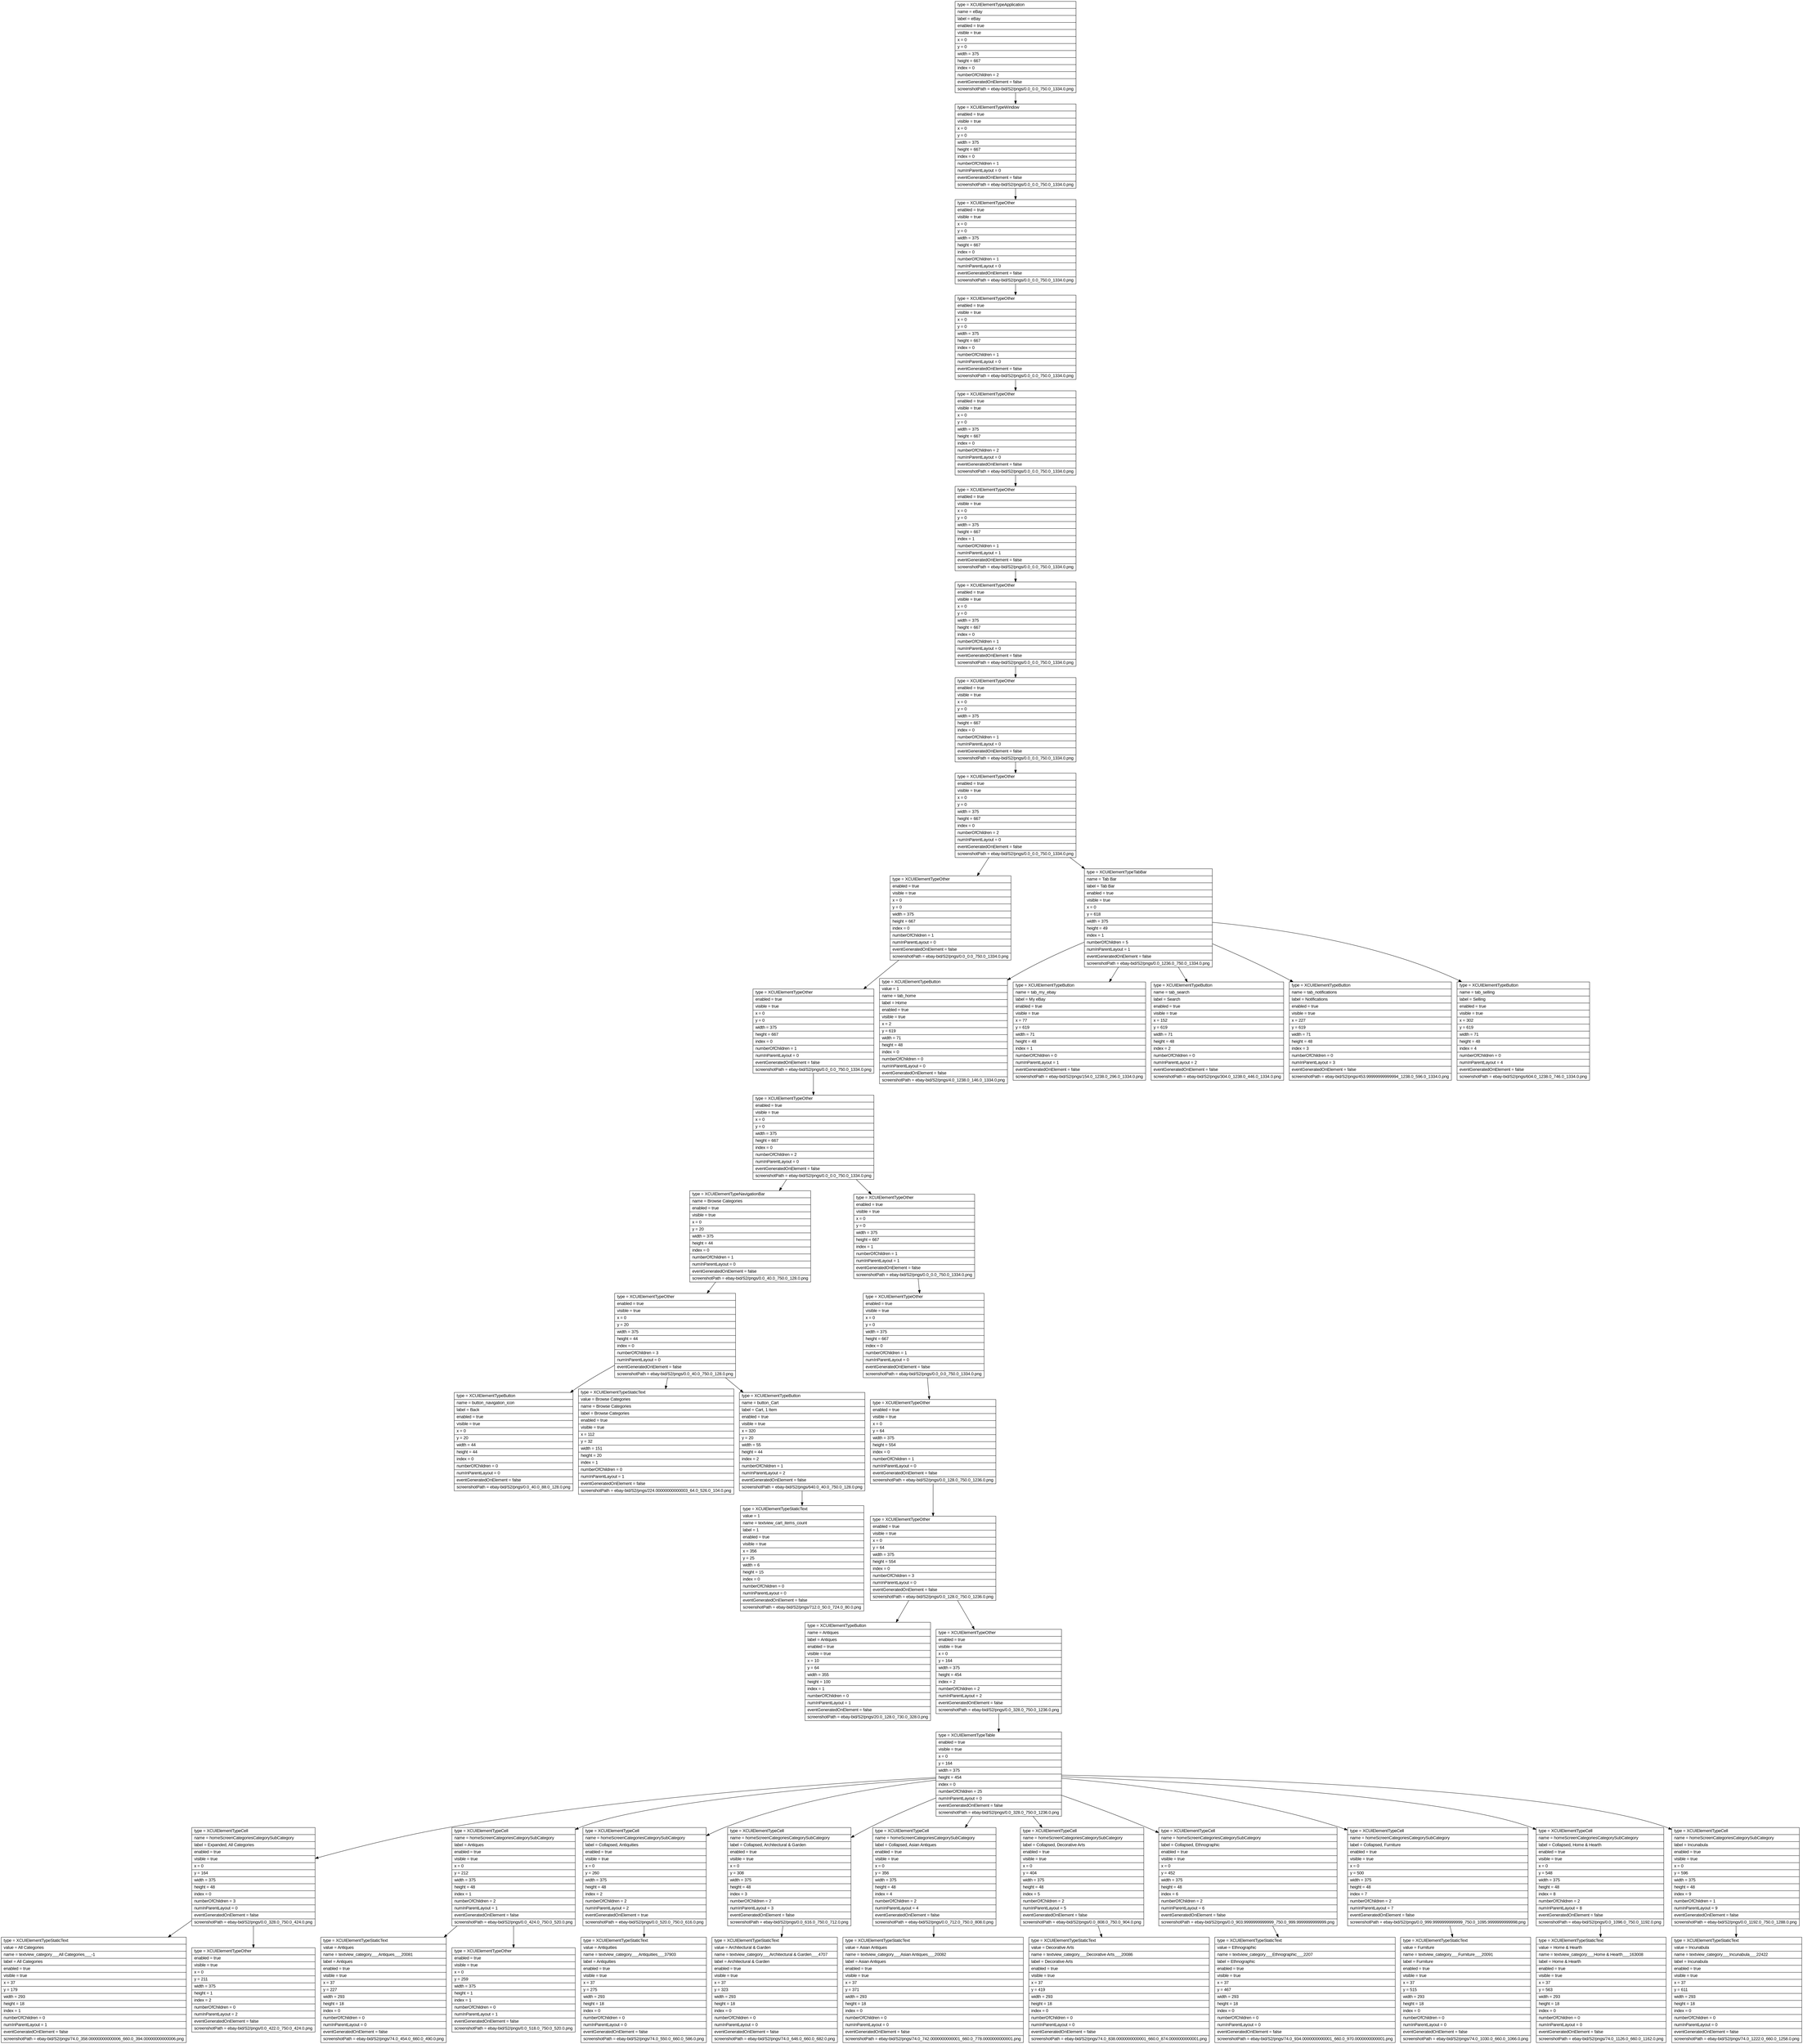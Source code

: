 digraph Layout {

	node [shape=record fontname=Arial];

	0	[label="{type = XCUIElementTypeApplication\l|name = eBay\l|label = eBay\l|enabled = true\l|visible = true\l|x = 0\l|y = 0\l|width = 375\l|height = 667\l|index = 0\l|numberOfChildren = 2\l|eventGeneratedOnElement = false \l|screenshotPath = ebay-bid/S2/pngs/0.0_0.0_750.0_1334.0.png\l}"]
	1	[label="{type = XCUIElementTypeWindow\l|enabled = true\l|visible = true\l|x = 0\l|y = 0\l|width = 375\l|height = 667\l|index = 0\l|numberOfChildren = 1\l|numInParentLayout = 0\l|eventGeneratedOnElement = false \l|screenshotPath = ebay-bid/S2/pngs/0.0_0.0_750.0_1334.0.png\l}"]
	2	[label="{type = XCUIElementTypeOther\l|enabled = true\l|visible = true\l|x = 0\l|y = 0\l|width = 375\l|height = 667\l|index = 0\l|numberOfChildren = 1\l|numInParentLayout = 0\l|eventGeneratedOnElement = false \l|screenshotPath = ebay-bid/S2/pngs/0.0_0.0_750.0_1334.0.png\l}"]
	3	[label="{type = XCUIElementTypeOther\l|enabled = true\l|visible = true\l|x = 0\l|y = 0\l|width = 375\l|height = 667\l|index = 0\l|numberOfChildren = 1\l|numInParentLayout = 0\l|eventGeneratedOnElement = false \l|screenshotPath = ebay-bid/S2/pngs/0.0_0.0_750.0_1334.0.png\l}"]
	4	[label="{type = XCUIElementTypeOther\l|enabled = true\l|visible = true\l|x = 0\l|y = 0\l|width = 375\l|height = 667\l|index = 0\l|numberOfChildren = 2\l|numInParentLayout = 0\l|eventGeneratedOnElement = false \l|screenshotPath = ebay-bid/S2/pngs/0.0_0.0_750.0_1334.0.png\l}"]
	5	[label="{type = XCUIElementTypeOther\l|enabled = true\l|visible = true\l|x = 0\l|y = 0\l|width = 375\l|height = 667\l|index = 1\l|numberOfChildren = 1\l|numInParentLayout = 1\l|eventGeneratedOnElement = false \l|screenshotPath = ebay-bid/S2/pngs/0.0_0.0_750.0_1334.0.png\l}"]
	6	[label="{type = XCUIElementTypeOther\l|enabled = true\l|visible = true\l|x = 0\l|y = 0\l|width = 375\l|height = 667\l|index = 0\l|numberOfChildren = 1\l|numInParentLayout = 0\l|eventGeneratedOnElement = false \l|screenshotPath = ebay-bid/S2/pngs/0.0_0.0_750.0_1334.0.png\l}"]
	7	[label="{type = XCUIElementTypeOther\l|enabled = true\l|visible = true\l|x = 0\l|y = 0\l|width = 375\l|height = 667\l|index = 0\l|numberOfChildren = 1\l|numInParentLayout = 0\l|eventGeneratedOnElement = false \l|screenshotPath = ebay-bid/S2/pngs/0.0_0.0_750.0_1334.0.png\l}"]
	8	[label="{type = XCUIElementTypeOther\l|enabled = true\l|visible = true\l|x = 0\l|y = 0\l|width = 375\l|height = 667\l|index = 0\l|numberOfChildren = 2\l|numInParentLayout = 0\l|eventGeneratedOnElement = false \l|screenshotPath = ebay-bid/S2/pngs/0.0_0.0_750.0_1334.0.png\l}"]
	9	[label="{type = XCUIElementTypeOther\l|enabled = true\l|visible = true\l|x = 0\l|y = 0\l|width = 375\l|height = 667\l|index = 0\l|numberOfChildren = 1\l|numInParentLayout = 0\l|eventGeneratedOnElement = false \l|screenshotPath = ebay-bid/S2/pngs/0.0_0.0_750.0_1334.0.png\l}"]
	10	[label="{type = XCUIElementTypeTabBar\l|name = Tab Bar\l|label = Tab Bar\l|enabled = true\l|visible = true\l|x = 0\l|y = 618\l|width = 375\l|height = 49\l|index = 1\l|numberOfChildren = 5\l|numInParentLayout = 1\l|eventGeneratedOnElement = false \l|screenshotPath = ebay-bid/S2/pngs/0.0_1236.0_750.0_1334.0.png\l}"]
	11	[label="{type = XCUIElementTypeOther\l|enabled = true\l|visible = true\l|x = 0\l|y = 0\l|width = 375\l|height = 667\l|index = 0\l|numberOfChildren = 1\l|numInParentLayout = 0\l|eventGeneratedOnElement = false \l|screenshotPath = ebay-bid/S2/pngs/0.0_0.0_750.0_1334.0.png\l}"]
	12	[label="{type = XCUIElementTypeButton\l|value = 1\l|name = tab_home\l|label = Home\l|enabled = true\l|visible = true\l|x = 2\l|y = 619\l|width = 71\l|height = 48\l|index = 0\l|numberOfChildren = 0\l|numInParentLayout = 0\l|eventGeneratedOnElement = false \l|screenshotPath = ebay-bid/S2/pngs/4.0_1238.0_146.0_1334.0.png\l}"]
	13	[label="{type = XCUIElementTypeButton\l|name = tab_my_ebay\l|label = My eBay\l|enabled = true\l|visible = true\l|x = 77\l|y = 619\l|width = 71\l|height = 48\l|index = 1\l|numberOfChildren = 0\l|numInParentLayout = 1\l|eventGeneratedOnElement = false \l|screenshotPath = ebay-bid/S2/pngs/154.0_1238.0_296.0_1334.0.png\l}"]
	14	[label="{type = XCUIElementTypeButton\l|name = tab_search\l|label = Search\l|enabled = true\l|visible = true\l|x = 152\l|y = 619\l|width = 71\l|height = 48\l|index = 2\l|numberOfChildren = 0\l|numInParentLayout = 2\l|eventGeneratedOnElement = false \l|screenshotPath = ebay-bid/S2/pngs/304.0_1238.0_446.0_1334.0.png\l}"]
	15	[label="{type = XCUIElementTypeButton\l|name = tab_notifications\l|label = Notifications\l|enabled = true\l|visible = true\l|x = 227\l|y = 619\l|width = 71\l|height = 48\l|index = 3\l|numberOfChildren = 0\l|numInParentLayout = 3\l|eventGeneratedOnElement = false \l|screenshotPath = ebay-bid/S2/pngs/453.99999999999994_1238.0_596.0_1334.0.png\l}"]
	16	[label="{type = XCUIElementTypeButton\l|name = tab_selling\l|label = Selling\l|enabled = true\l|visible = true\l|x = 302\l|y = 619\l|width = 71\l|height = 48\l|index = 4\l|numberOfChildren = 0\l|numInParentLayout = 4\l|eventGeneratedOnElement = false \l|screenshotPath = ebay-bid/S2/pngs/604.0_1238.0_746.0_1334.0.png\l}"]
	17	[label="{type = XCUIElementTypeOther\l|enabled = true\l|visible = true\l|x = 0\l|y = 0\l|width = 375\l|height = 667\l|index = 0\l|numberOfChildren = 2\l|numInParentLayout = 0\l|eventGeneratedOnElement = false \l|screenshotPath = ebay-bid/S2/pngs/0.0_0.0_750.0_1334.0.png\l}"]
	18	[label="{type = XCUIElementTypeNavigationBar\l|name = Browse Categories\l|enabled = true\l|visible = true\l|x = 0\l|y = 20\l|width = 375\l|height = 44\l|index = 0\l|numberOfChildren = 1\l|numInParentLayout = 0\l|eventGeneratedOnElement = false \l|screenshotPath = ebay-bid/S2/pngs/0.0_40.0_750.0_128.0.png\l}"]
	19	[label="{type = XCUIElementTypeOther\l|enabled = true\l|visible = true\l|x = 0\l|y = 0\l|width = 375\l|height = 667\l|index = 1\l|numberOfChildren = 1\l|numInParentLayout = 1\l|eventGeneratedOnElement = false \l|screenshotPath = ebay-bid/S2/pngs/0.0_0.0_750.0_1334.0.png\l}"]
	20	[label="{type = XCUIElementTypeOther\l|enabled = true\l|visible = true\l|x = 0\l|y = 20\l|width = 375\l|height = 44\l|index = 0\l|numberOfChildren = 3\l|numInParentLayout = 0\l|eventGeneratedOnElement = false \l|screenshotPath = ebay-bid/S2/pngs/0.0_40.0_750.0_128.0.png\l}"]
	21	[label="{type = XCUIElementTypeOther\l|enabled = true\l|visible = true\l|x = 0\l|y = 0\l|width = 375\l|height = 667\l|index = 0\l|numberOfChildren = 1\l|numInParentLayout = 0\l|eventGeneratedOnElement = false \l|screenshotPath = ebay-bid/S2/pngs/0.0_0.0_750.0_1334.0.png\l}"]
	22	[label="{type = XCUIElementTypeButton\l|name = button_navigation_icon\l|label = Back\l|enabled = true\l|visible = true\l|x = 0\l|y = 20\l|width = 44\l|height = 44\l|index = 0\l|numberOfChildren = 0\l|numInParentLayout = 0\l|eventGeneratedOnElement = false \l|screenshotPath = ebay-bid/S2/pngs/0.0_40.0_88.0_128.0.png\l}"]
	23	[label="{type = XCUIElementTypeStaticText\l|value = Browse Categories\l|name = Browse Categories\l|label = Browse Categories\l|enabled = true\l|visible = true\l|x = 112\l|y = 32\l|width = 151\l|height = 20\l|index = 1\l|numberOfChildren = 0\l|numInParentLayout = 1\l|eventGeneratedOnElement = false \l|screenshotPath = ebay-bid/S2/pngs/224.00000000000003_64.0_526.0_104.0.png\l}"]
	24	[label="{type = XCUIElementTypeButton\l|name = button_Cart\l|label = Cart, 1 Item\l|enabled = true\l|visible = true\l|x = 320\l|y = 20\l|width = 55\l|height = 44\l|index = 2\l|numberOfChildren = 1\l|numInParentLayout = 2\l|eventGeneratedOnElement = false \l|screenshotPath = ebay-bid/S2/pngs/640.0_40.0_750.0_128.0.png\l}"]
	25	[label="{type = XCUIElementTypeOther\l|enabled = true\l|visible = true\l|x = 0\l|y = 64\l|width = 375\l|height = 554\l|index = 0\l|numberOfChildren = 1\l|numInParentLayout = 0\l|eventGeneratedOnElement = false \l|screenshotPath = ebay-bid/S2/pngs/0.0_128.0_750.0_1236.0.png\l}"]
	26	[label="{type = XCUIElementTypeStaticText\l|value = 1\l|name = textview_cart_items_count\l|label = 1\l|enabled = true\l|visible = true\l|x = 356\l|y = 25\l|width = 6\l|height = 15\l|index = 0\l|numberOfChildren = 0\l|numInParentLayout = 0\l|eventGeneratedOnElement = false \l|screenshotPath = ebay-bid/S2/pngs/712.0_50.0_724.0_80.0.png\l}"]
	27	[label="{type = XCUIElementTypeOther\l|enabled = true\l|visible = true\l|x = 0\l|y = 64\l|width = 375\l|height = 554\l|index = 0\l|numberOfChildren = 3\l|numInParentLayout = 0\l|eventGeneratedOnElement = false \l|screenshotPath = ebay-bid/S2/pngs/0.0_128.0_750.0_1236.0.png\l}"]
	28	[label="{type = XCUIElementTypeButton\l|name = Antiques\l|label = Antiques\l|enabled = true\l|visible = true\l|x = 10\l|y = 64\l|width = 355\l|height = 100\l|index = 1\l|numberOfChildren = 0\l|numInParentLayout = 1\l|eventGeneratedOnElement = false \l|screenshotPath = ebay-bid/S2/pngs/20.0_128.0_730.0_328.0.png\l}"]
	29	[label="{type = XCUIElementTypeOther\l|enabled = true\l|visible = true\l|x = 0\l|y = 164\l|width = 375\l|height = 454\l|index = 2\l|numberOfChildren = 2\l|numInParentLayout = 2\l|eventGeneratedOnElement = false \l|screenshotPath = ebay-bid/S2/pngs/0.0_328.0_750.0_1236.0.png\l}"]
	30	[label="{type = XCUIElementTypeTable\l|enabled = true\l|visible = true\l|x = 0\l|y = 164\l|width = 375\l|height = 454\l|index = 0\l|numberOfChildren = 25\l|numInParentLayout = 0\l|eventGeneratedOnElement = false \l|screenshotPath = ebay-bid/S2/pngs/0.0_328.0_750.0_1236.0.png\l}"]
	31	[label="{type = XCUIElementTypeCell\l|name = homeScreenCategoriesCategorySubCategory\l|label = Expanded, All Categories\l|enabled = true\l|visible = true\l|x = 0\l|y = 164\l|width = 375\l|height = 48\l|index = 0\l|numberOfChildren = 3\l|numInParentLayout = 0\l|eventGeneratedOnElement = false \l|screenshotPath = ebay-bid/S2/pngs/0.0_328.0_750.0_424.0.png\l}"]
	32	[label="{type = XCUIElementTypeCell\l|name = homeScreenCategoriesCategorySubCategory\l|label = Antiques\l|enabled = true\l|visible = true\l|x = 0\l|y = 212\l|width = 375\l|height = 48\l|index = 1\l|numberOfChildren = 2\l|numInParentLayout = 1\l|eventGeneratedOnElement = false \l|screenshotPath = ebay-bid/S2/pngs/0.0_424.0_750.0_520.0.png\l}"]
	33	[label="{type = XCUIElementTypeCell\l|name = homeScreenCategoriesCategorySubCategory\l|label = Collapsed, Antiquities\l|enabled = true\l|visible = true\l|x = 0\l|y = 260\l|width = 375\l|height = 48\l|index = 2\l|numberOfChildren = 2\l|numInParentLayout = 2\l|eventGeneratedOnElement = true \l|screenshotPath = ebay-bid/S2/pngs/0.0_520.0_750.0_616.0.png\l}"]
	34	[label="{type = XCUIElementTypeCell\l|name = homeScreenCategoriesCategorySubCategory\l|label = Collapsed, Architectural & Garden\l|enabled = true\l|visible = true\l|x = 0\l|y = 308\l|width = 375\l|height = 48\l|index = 3\l|numberOfChildren = 2\l|numInParentLayout = 3\l|eventGeneratedOnElement = false \l|screenshotPath = ebay-bid/S2/pngs/0.0_616.0_750.0_712.0.png\l}"]
	35	[label="{type = XCUIElementTypeCell\l|name = homeScreenCategoriesCategorySubCategory\l|label = Collapsed, Asian Antiques\l|enabled = true\l|visible = true\l|x = 0\l|y = 356\l|width = 375\l|height = 48\l|index = 4\l|numberOfChildren = 2\l|numInParentLayout = 4\l|eventGeneratedOnElement = false \l|screenshotPath = ebay-bid/S2/pngs/0.0_712.0_750.0_808.0.png\l}"]
	36	[label="{type = XCUIElementTypeCell\l|name = homeScreenCategoriesCategorySubCategory\l|label = Collapsed, Decorative Arts\l|enabled = true\l|visible = true\l|x = 0\l|y = 404\l|width = 375\l|height = 48\l|index = 5\l|numberOfChildren = 2\l|numInParentLayout = 5\l|eventGeneratedOnElement = false \l|screenshotPath = ebay-bid/S2/pngs/0.0_808.0_750.0_904.0.png\l}"]
	37	[label="{type = XCUIElementTypeCell\l|name = homeScreenCategoriesCategorySubCategory\l|label = Collapsed, Ethnographic\l|enabled = true\l|visible = true\l|x = 0\l|y = 452\l|width = 375\l|height = 48\l|index = 6\l|numberOfChildren = 2\l|numInParentLayout = 6\l|eventGeneratedOnElement = false \l|screenshotPath = ebay-bid/S2/pngs/0.0_903.9999999999999_750.0_999.9999999999999.png\l}"]
	38	[label="{type = XCUIElementTypeCell\l|name = homeScreenCategoriesCategorySubCategory\l|label = Collapsed, Furniture\l|enabled = true\l|visible = true\l|x = 0\l|y = 500\l|width = 375\l|height = 48\l|index = 7\l|numberOfChildren = 2\l|numInParentLayout = 7\l|eventGeneratedOnElement = false \l|screenshotPath = ebay-bid/S2/pngs/0.0_999.9999999999999_750.0_1095.9999999999998.png\l}"]
	39	[label="{type = XCUIElementTypeCell\l|name = homeScreenCategoriesCategorySubCategory\l|label = Collapsed, Home & Hearth\l|enabled = true\l|visible = true\l|x = 0\l|y = 548\l|width = 375\l|height = 48\l|index = 8\l|numberOfChildren = 2\l|numInParentLayout = 8\l|eventGeneratedOnElement = false \l|screenshotPath = ebay-bid/S2/pngs/0.0_1096.0_750.0_1192.0.png\l}"]
	40	[label="{type = XCUIElementTypeCell\l|name = homeScreenCategoriesCategorySubCategory\l|label = Incunabula\l|enabled = true\l|visible = true\l|x = 0\l|y = 596\l|width = 375\l|height = 48\l|index = 9\l|numberOfChildren = 1\l|numInParentLayout = 9\l|eventGeneratedOnElement = false \l|screenshotPath = ebay-bid/S2/pngs/0.0_1192.0_750.0_1288.0.png\l}"]
	41	[label="{type = XCUIElementTypeStaticText\l|value = All Categories\l|name = textview_category___All Categories___-1\l|label = All Categories\l|enabled = true\l|visible = true\l|x = 37\l|y = 179\l|width = 293\l|height = 18\l|index = 1\l|numberOfChildren = 0\l|numInParentLayout = 1\l|eventGeneratedOnElement = false \l|screenshotPath = ebay-bid/S2/pngs/74.0_358.00000000000006_660.0_394.00000000000006.png\l}"]
	42	[label="{type = XCUIElementTypeOther\l|enabled = true\l|visible = true\l|x = 0\l|y = 211\l|width = 375\l|height = 1\l|index = 2\l|numberOfChildren = 0\l|numInParentLayout = 2\l|eventGeneratedOnElement = false \l|screenshotPath = ebay-bid/S2/pngs/0.0_422.0_750.0_424.0.png\l}"]
	43	[label="{type = XCUIElementTypeStaticText\l|value = Antiques\l|name = textview_category___Antiques___20081\l|label = Antiques\l|enabled = true\l|visible = true\l|x = 37\l|y = 227\l|width = 293\l|height = 18\l|index = 0\l|numberOfChildren = 0\l|numInParentLayout = 0\l|eventGeneratedOnElement = false \l|screenshotPath = ebay-bid/S2/pngs/74.0_454.0_660.0_490.0.png\l}"]
	44	[label="{type = XCUIElementTypeOther\l|enabled = true\l|visible = true\l|x = 0\l|y = 259\l|width = 375\l|height = 1\l|index = 1\l|numberOfChildren = 0\l|numInParentLayout = 1\l|eventGeneratedOnElement = false \l|screenshotPath = ebay-bid/S2/pngs/0.0_518.0_750.0_520.0.png\l}"]
	45	[label="{type = XCUIElementTypeStaticText\l|value = Antiquities\l|name = textview_category___Antiquities___37903\l|label = Antiquities\l|enabled = true\l|visible = true\l|x = 37\l|y = 275\l|width = 293\l|height = 18\l|index = 0\l|numberOfChildren = 0\l|numInParentLayout = 0\l|eventGeneratedOnElement = false \l|screenshotPath = ebay-bid/S2/pngs/74.0_550.0_660.0_586.0.png\l}"]
	46	[label="{type = XCUIElementTypeStaticText\l|value = Architectural & Garden\l|name = textview_category___Architectural & Garden___4707\l|label = Architectural & Garden\l|enabled = true\l|visible = true\l|x = 37\l|y = 323\l|width = 293\l|height = 18\l|index = 0\l|numberOfChildren = 0\l|numInParentLayout = 0\l|eventGeneratedOnElement = false \l|screenshotPath = ebay-bid/S2/pngs/74.0_646.0_660.0_682.0.png\l}"]
	47	[label="{type = XCUIElementTypeStaticText\l|value = Asian Antiques\l|name = textview_category___Asian Antiques___20082\l|label = Asian Antiques\l|enabled = true\l|visible = true\l|x = 37\l|y = 371\l|width = 293\l|height = 18\l|index = 0\l|numberOfChildren = 0\l|numInParentLayout = 0\l|eventGeneratedOnElement = false \l|screenshotPath = ebay-bid/S2/pngs/74.0_742.0000000000001_660.0_778.0000000000001.png\l}"]
	48	[label="{type = XCUIElementTypeStaticText\l|value = Decorative Arts\l|name = textview_category___Decorative Arts___20086\l|label = Decorative Arts\l|enabled = true\l|visible = true\l|x = 37\l|y = 419\l|width = 293\l|height = 18\l|index = 0\l|numberOfChildren = 0\l|numInParentLayout = 0\l|eventGeneratedOnElement = false \l|screenshotPath = ebay-bid/S2/pngs/74.0_838.0000000000001_660.0_874.0000000000001.png\l}"]
	49	[label="{type = XCUIElementTypeStaticText\l|value = Ethnographic\l|name = textview_category___Ethnographic___2207\l|label = Ethnographic\l|enabled = true\l|visible = true\l|x = 37\l|y = 467\l|width = 293\l|height = 18\l|index = 0\l|numberOfChildren = 0\l|numInParentLayout = 0\l|eventGeneratedOnElement = false \l|screenshotPath = ebay-bid/S2/pngs/74.0_934.0000000000001_660.0_970.0000000000001.png\l}"]
	50	[label="{type = XCUIElementTypeStaticText\l|value = Furniture\l|name = textview_category___Furniture___20091\l|label = Furniture\l|enabled = true\l|visible = true\l|x = 37\l|y = 515\l|width = 293\l|height = 18\l|index = 0\l|numberOfChildren = 0\l|numInParentLayout = 0\l|eventGeneratedOnElement = false \l|screenshotPath = ebay-bid/S2/pngs/74.0_1030.0_660.0_1066.0.png\l}"]
	51	[label="{type = XCUIElementTypeStaticText\l|value = Home & Hearth\l|name = textview_category___Home & Hearth___163008\l|label = Home & Hearth\l|enabled = true\l|visible = true\l|x = 37\l|y = 563\l|width = 293\l|height = 18\l|index = 0\l|numberOfChildren = 0\l|numInParentLayout = 0\l|eventGeneratedOnElement = false \l|screenshotPath = ebay-bid/S2/pngs/74.0_1126.0_660.0_1162.0.png\l}"]
	52	[label="{type = XCUIElementTypeStaticText\l|value = Incunabula\l|name = textview_category___Incunabula___22422\l|label = Incunabula\l|enabled = true\l|visible = true\l|x = 37\l|y = 611\l|width = 293\l|height = 18\l|index = 0\l|numberOfChildren = 0\l|numInParentLayout = 0\l|eventGeneratedOnElement = false \l|screenshotPath = ebay-bid/S2/pngs/74.0_1222.0_660.0_1258.0.png\l}"]


	0 -> 1
	1 -> 2
	2 -> 3
	3 -> 4
	4 -> 5
	5 -> 6
	6 -> 7
	7 -> 8
	8 -> 9
	8 -> 10
	9 -> 11
	10 -> 12
	10 -> 13
	10 -> 14
	10 -> 15
	10 -> 16
	11 -> 17
	17 -> 18
	17 -> 19
	18 -> 20
	19 -> 21
	20 -> 22
	20 -> 23
	20 -> 24
	21 -> 25
	24 -> 26
	25 -> 27
	27 -> 28
	27 -> 29
	29 -> 30
	30 -> 31
	30 -> 32
	30 -> 33
	30 -> 34
	30 -> 35
	30 -> 36
	30 -> 37
	30 -> 38
	30 -> 39
	30 -> 40
	31 -> 41
	31 -> 42
	32 -> 43
	32 -> 44
	33 -> 45
	34 -> 46
	35 -> 47
	36 -> 48
	37 -> 49
	38 -> 50
	39 -> 51
	40 -> 52


}